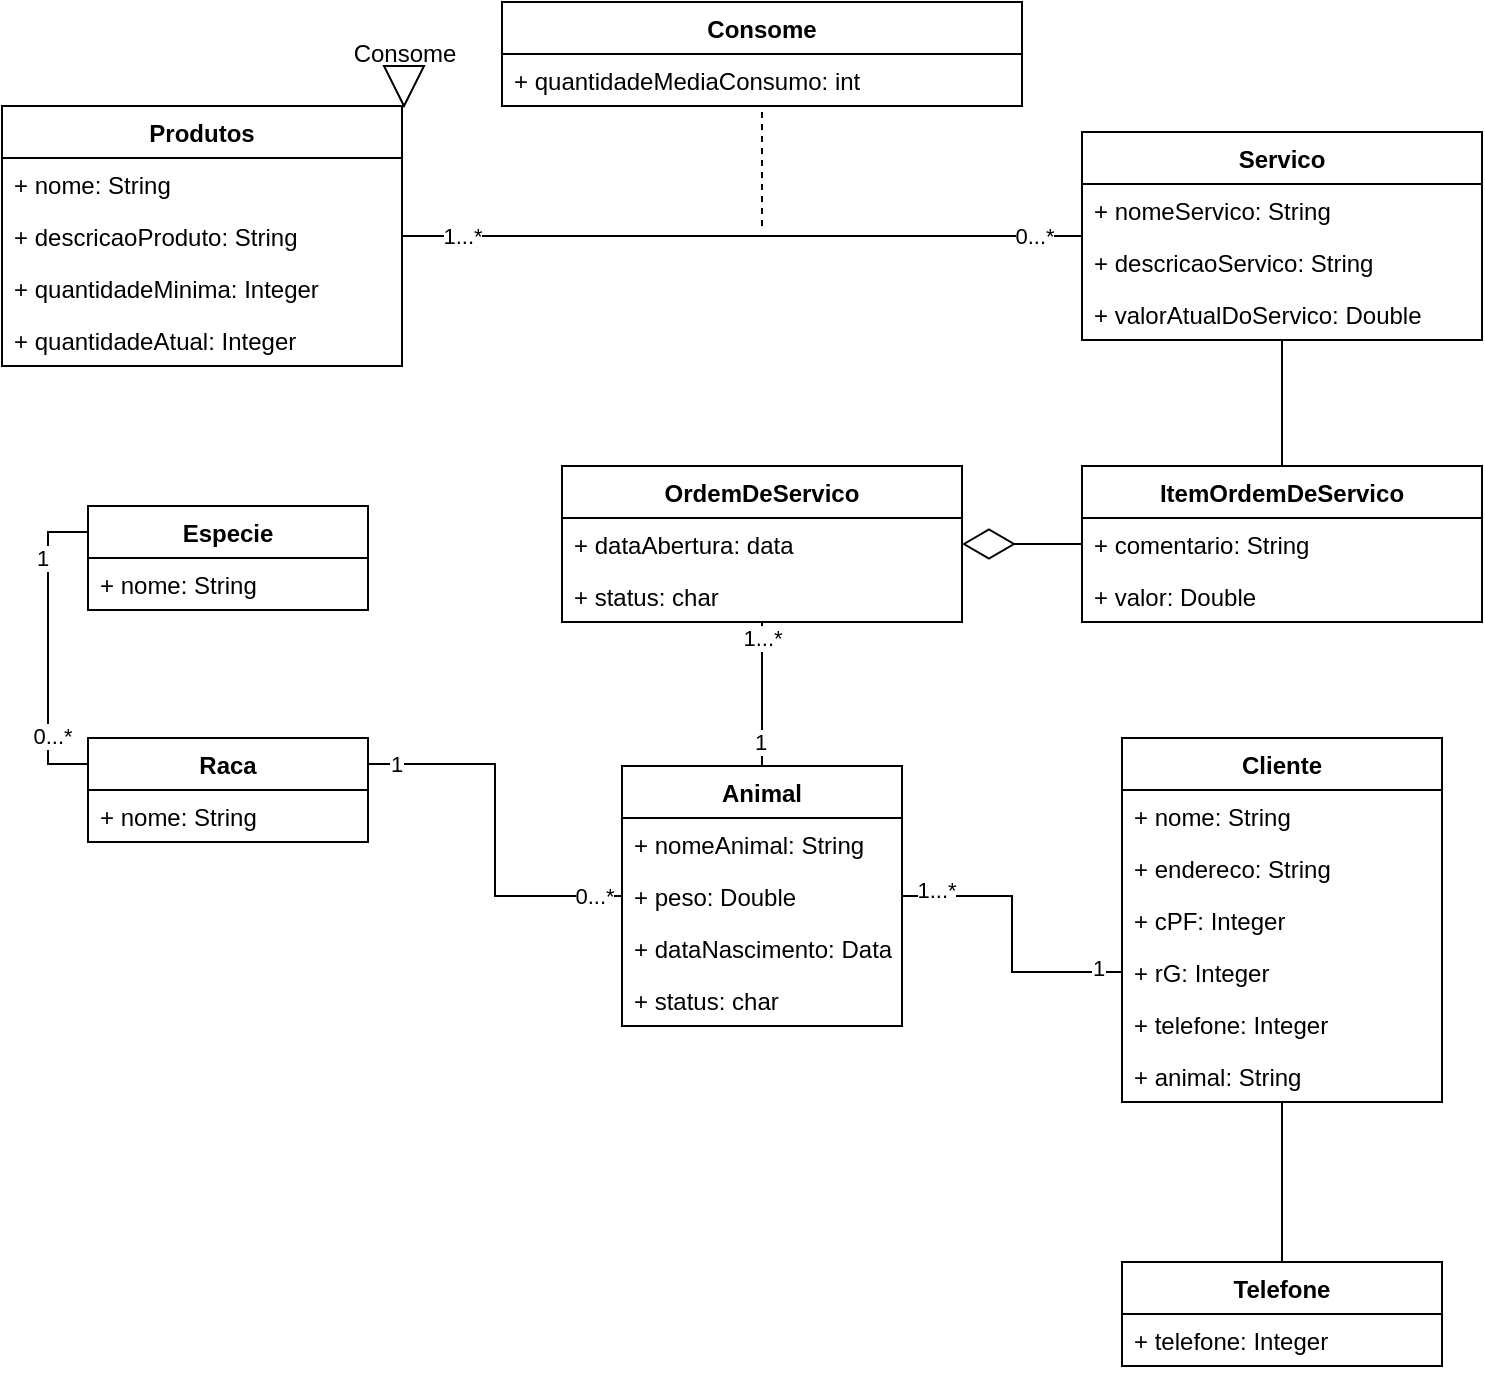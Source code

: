 <mxfile version="20.0.1" type="github">
  <diagram id="C5RBs43oDa-KdzZeNtuy" name="Page-1">
    <mxGraphModel dx="1102" dy="616" grid="1" gridSize="10" guides="1" tooltips="1" connect="1" arrows="1" fold="1" page="1" pageScale="1" pageWidth="827" pageHeight="1169" math="0" shadow="0">
      <root>
        <mxCell id="WIyWlLk6GJQsqaUBKTNV-0" />
        <mxCell id="WIyWlLk6GJQsqaUBKTNV-1" parent="WIyWlLk6GJQsqaUBKTNV-0" />
        <mxCell id="hiW_WmFTHacTxOfGyUqn-73" value="" style="edgeStyle=orthogonalEdgeStyle;rounded=0;orthogonalLoop=1;jettySize=auto;html=1;endArrow=none;endFill=0;" edge="1" parent="WIyWlLk6GJQsqaUBKTNV-1" source="-WMAqUKvxuHPdEfeoXhE-0" target="hiW_WmFTHacTxOfGyUqn-66">
          <mxGeometry relative="1" as="geometry" />
        </mxCell>
        <mxCell id="-WMAqUKvxuHPdEfeoXhE-0" value="Cliente" style="swimlane;fontStyle=1;childLayout=stackLayout;horizontal=1;startSize=26;fillColor=none;horizontalStack=0;resizeParent=1;resizeParentMax=0;resizeLast=0;collapsible=1;marginBottom=0;rounded=0;" parent="WIyWlLk6GJQsqaUBKTNV-1" vertex="1">
          <mxGeometry x="620" y="408" width="160" height="182" as="geometry" />
        </mxCell>
        <mxCell id="-WMAqUKvxuHPdEfeoXhE-1" value="+ nome: String&#xa;" style="text;strokeColor=none;fillColor=none;align=left;verticalAlign=top;spacingLeft=4;spacingRight=4;overflow=hidden;rotatable=0;points=[[0,0.5],[1,0.5]];portConstraint=eastwest;rounded=0;" parent="-WMAqUKvxuHPdEfeoXhE-0" vertex="1">
          <mxGeometry y="26" width="160" height="26" as="geometry" />
        </mxCell>
        <mxCell id="-WMAqUKvxuHPdEfeoXhE-2" value="+ endereco: String" style="text;strokeColor=none;fillColor=none;align=left;verticalAlign=top;spacingLeft=4;spacingRight=4;overflow=hidden;rotatable=0;points=[[0,0.5],[1,0.5]];portConstraint=eastwest;rounded=0;" parent="-WMAqUKvxuHPdEfeoXhE-0" vertex="1">
          <mxGeometry y="52" width="160" height="26" as="geometry" />
        </mxCell>
        <mxCell id="-WMAqUKvxuHPdEfeoXhE-4" value="+ cPF: Integer" style="text;strokeColor=none;fillColor=none;align=left;verticalAlign=top;spacingLeft=4;spacingRight=4;overflow=hidden;rotatable=0;points=[[0,0.5],[1,0.5]];portConstraint=eastwest;rounded=0;" parent="-WMAqUKvxuHPdEfeoXhE-0" vertex="1">
          <mxGeometry y="78" width="160" height="26" as="geometry" />
        </mxCell>
        <mxCell id="-WMAqUKvxuHPdEfeoXhE-8" value="+ rG: Integer" style="text;strokeColor=none;fillColor=none;align=left;verticalAlign=top;spacingLeft=4;spacingRight=4;overflow=hidden;rotatable=0;points=[[0,0.5],[1,0.5]];portConstraint=eastwest;rounded=0;" parent="-WMAqUKvxuHPdEfeoXhE-0" vertex="1">
          <mxGeometry y="104" width="160" height="26" as="geometry" />
        </mxCell>
        <mxCell id="-WMAqUKvxuHPdEfeoXhE-6" value="+ telefone: Integer" style="text;strokeColor=none;fillColor=none;align=left;verticalAlign=top;spacingLeft=4;spacingRight=4;overflow=hidden;rotatable=0;points=[[0,0.5],[1,0.5]];portConstraint=eastwest;rounded=0;" parent="-WMAqUKvxuHPdEfeoXhE-0" vertex="1">
          <mxGeometry y="130" width="160" height="26" as="geometry" />
        </mxCell>
        <mxCell id="-WMAqUKvxuHPdEfeoXhE-5" value="+ animal: String" style="text;strokeColor=none;fillColor=none;align=left;verticalAlign=top;spacingLeft=4;spacingRight=4;overflow=hidden;rotatable=0;points=[[0,0.5],[1,0.5]];portConstraint=eastwest;rounded=0;" parent="-WMAqUKvxuHPdEfeoXhE-0" vertex="1">
          <mxGeometry y="156" width="160" height="26" as="geometry" />
        </mxCell>
        <mxCell id="-WMAqUKvxuHPdEfeoXhE-9" value="OrdemDeServico" style="swimlane;fontStyle=1;childLayout=stackLayout;horizontal=1;startSize=26;fillColor=none;horizontalStack=0;resizeParent=1;resizeParentMax=0;resizeLast=0;collapsible=1;marginBottom=0;rounded=0;" parent="WIyWlLk6GJQsqaUBKTNV-1" vertex="1">
          <mxGeometry x="340" y="272" width="200" height="78" as="geometry" />
        </mxCell>
        <mxCell id="-WMAqUKvxuHPdEfeoXhE-10" value="+ dataAbertura: data" style="text;strokeColor=none;fillColor=none;align=left;verticalAlign=top;spacingLeft=4;spacingRight=4;overflow=hidden;rotatable=0;points=[[0,0.5],[1,0.5]];portConstraint=eastwest;rounded=0;" parent="-WMAqUKvxuHPdEfeoXhE-9" vertex="1">
          <mxGeometry y="26" width="200" height="26" as="geometry" />
        </mxCell>
        <mxCell id="hiW_WmFTHacTxOfGyUqn-62" value="+ status: char" style="text;strokeColor=none;fillColor=none;align=left;verticalAlign=top;spacingLeft=4;spacingRight=4;overflow=hidden;rotatable=0;points=[[0,0.5],[1,0.5]];portConstraint=eastwest;" vertex="1" parent="-WMAqUKvxuHPdEfeoXhE-9">
          <mxGeometry y="52" width="200" height="26" as="geometry" />
        </mxCell>
        <mxCell id="aK-d2TUzTkQ9TdtU_zbg-77" value="" style="edgeStyle=orthogonalEdgeStyle;orthogonalLoop=1;jettySize=auto;html=1;endArrow=none;endFill=0;rounded=0;" parent="WIyWlLk6GJQsqaUBKTNV-1" source="aK-d2TUzTkQ9TdtU_zbg-36" target="aK-d2TUzTkQ9TdtU_zbg-73" edge="1">
          <mxGeometry relative="1" as="geometry" />
        </mxCell>
        <mxCell id="aK-d2TUzTkQ9TdtU_zbg-83" value="1...*" style="edgeLabel;html=1;align=center;verticalAlign=middle;resizable=0;points=[];rounded=0;" parent="aK-d2TUzTkQ9TdtU_zbg-77" vertex="1" connectable="0">
          <mxGeometry x="0.738" y="2" relative="1" as="geometry">
            <mxPoint x="-15" y="-2" as="offset" />
          </mxGeometry>
        </mxCell>
        <mxCell id="hiW_WmFTHacTxOfGyUqn-28" value="0...*" style="edgeLabel;html=1;align=center;verticalAlign=middle;resizable=0;points=[];rounded=0;" vertex="1" connectable="0" parent="aK-d2TUzTkQ9TdtU_zbg-77">
          <mxGeometry x="-0.859" relative="1" as="geometry">
            <mxPoint as="offset" />
          </mxGeometry>
        </mxCell>
        <mxCell id="hiW_WmFTHacTxOfGyUqn-38" value="" style="edgeStyle=orthogonalEdgeStyle;orthogonalLoop=1;jettySize=auto;html=1;endArrow=none;endFill=0;rounded=0;" edge="1" parent="WIyWlLk6GJQsqaUBKTNV-1" source="aK-d2TUzTkQ9TdtU_zbg-36" target="hiW_WmFTHacTxOfGyUqn-34">
          <mxGeometry relative="1" as="geometry" />
        </mxCell>
        <mxCell id="aK-d2TUzTkQ9TdtU_zbg-36" value="Servico" style="swimlane;fontStyle=1;childLayout=stackLayout;horizontal=1;startSize=26;fillColor=none;horizontalStack=0;resizeParent=1;resizeParentMax=0;resizeLast=0;collapsible=1;marginBottom=0;rounded=0;" parent="WIyWlLk6GJQsqaUBKTNV-1" vertex="1">
          <mxGeometry x="600" y="105" width="200" height="104" as="geometry" />
        </mxCell>
        <mxCell id="aK-d2TUzTkQ9TdtU_zbg-37" value="+ nomeServico: String" style="text;strokeColor=none;fillColor=none;align=left;verticalAlign=top;spacingLeft=4;spacingRight=4;overflow=hidden;rotatable=0;points=[[0,0.5],[1,0.5]];portConstraint=eastwest;rounded=0;" parent="aK-d2TUzTkQ9TdtU_zbg-36" vertex="1">
          <mxGeometry y="26" width="200" height="26" as="geometry" />
        </mxCell>
        <mxCell id="aK-d2TUzTkQ9TdtU_zbg-38" value="+ descricaoServico: String" style="text;strokeColor=none;fillColor=none;align=left;verticalAlign=top;spacingLeft=4;spacingRight=4;overflow=hidden;rotatable=0;points=[[0,0.5],[1,0.5]];portConstraint=eastwest;rounded=0;" parent="aK-d2TUzTkQ9TdtU_zbg-36" vertex="1">
          <mxGeometry y="52" width="200" height="26" as="geometry" />
        </mxCell>
        <mxCell id="aK-d2TUzTkQ9TdtU_zbg-39" value="+ valorAtualDoServico: Double" style="text;strokeColor=none;fillColor=none;align=left;verticalAlign=top;spacingLeft=4;spacingRight=4;overflow=hidden;rotatable=0;points=[[0,0.5],[1,0.5]];portConstraint=eastwest;rounded=0;" parent="aK-d2TUzTkQ9TdtU_zbg-36" vertex="1">
          <mxGeometry y="78" width="200" height="26" as="geometry" />
        </mxCell>
        <mxCell id="hiW_WmFTHacTxOfGyUqn-45" value="" style="edgeStyle=orthogonalEdgeStyle;rounded=0;orthogonalLoop=1;jettySize=auto;html=1;endArrow=none;endFill=0;entryX=0.515;entryY=1;entryDx=0;entryDy=0;entryPerimeter=0;" edge="1" parent="WIyWlLk6GJQsqaUBKTNV-1" source="aK-d2TUzTkQ9TdtU_zbg-52" target="hiW_WmFTHacTxOfGyUqn-62">
          <mxGeometry relative="1" as="geometry">
            <mxPoint x="440" y="382" as="targetPoint" />
            <Array as="points">
              <mxPoint x="440" y="350" />
            </Array>
          </mxGeometry>
        </mxCell>
        <mxCell id="hiW_WmFTHacTxOfGyUqn-47" value="1...*" style="edgeLabel;html=1;align=center;verticalAlign=middle;resizable=0;points=[];" vertex="1" connectable="0" parent="hiW_WmFTHacTxOfGyUqn-45">
          <mxGeometry x="0.228" relative="1" as="geometry">
            <mxPoint y="-18" as="offset" />
          </mxGeometry>
        </mxCell>
        <mxCell id="hiW_WmFTHacTxOfGyUqn-59" value="1" style="edgeLabel;html=1;align=center;verticalAlign=middle;resizable=0;points=[];" vertex="1" connectable="0" parent="hiW_WmFTHacTxOfGyUqn-45">
          <mxGeometry x="-0.683" y="1" relative="1" as="geometry">
            <mxPoint as="offset" />
          </mxGeometry>
        </mxCell>
        <mxCell id="aK-d2TUzTkQ9TdtU_zbg-52" value="Animal" style="swimlane;fontStyle=1;childLayout=stackLayout;horizontal=1;startSize=26;fillColor=none;horizontalStack=0;resizeParent=1;resizeParentMax=0;resizeLast=0;collapsible=1;marginBottom=0;rounded=0;" parent="WIyWlLk6GJQsqaUBKTNV-1" vertex="1">
          <mxGeometry x="370" y="422" width="140" height="130" as="geometry" />
        </mxCell>
        <mxCell id="aK-d2TUzTkQ9TdtU_zbg-53" value="+ nomeAnimal: String" style="text;strokeColor=none;fillColor=none;align=left;verticalAlign=top;spacingLeft=4;spacingRight=4;overflow=hidden;rotatable=0;points=[[0,0.5],[1,0.5]];portConstraint=eastwest;rounded=0;" parent="aK-d2TUzTkQ9TdtU_zbg-52" vertex="1">
          <mxGeometry y="26" width="140" height="26" as="geometry" />
        </mxCell>
        <mxCell id="aK-d2TUzTkQ9TdtU_zbg-57" value="+ peso: Double" style="text;strokeColor=none;fillColor=none;align=left;verticalAlign=top;spacingLeft=4;spacingRight=4;overflow=hidden;rotatable=0;points=[[0,0.5],[1,0.5]];portConstraint=eastwest;rounded=0;" parent="aK-d2TUzTkQ9TdtU_zbg-52" vertex="1">
          <mxGeometry y="52" width="140" height="26" as="geometry" />
        </mxCell>
        <mxCell id="aK-d2TUzTkQ9TdtU_zbg-55" value="+ dataNascimento: Data" style="text;strokeColor=none;fillColor=none;align=left;verticalAlign=top;spacingLeft=4;spacingRight=4;overflow=hidden;rotatable=0;points=[[0,0.5],[1,0.5]];portConstraint=eastwest;rounded=0;" parent="aK-d2TUzTkQ9TdtU_zbg-52" vertex="1">
          <mxGeometry y="78" width="140" height="26" as="geometry" />
        </mxCell>
        <mxCell id="hiW_WmFTHacTxOfGyUqn-14" value="+ status: char" style="text;strokeColor=none;fillColor=none;align=left;verticalAlign=top;spacingLeft=4;spacingRight=4;overflow=hidden;rotatable=0;points=[[0,0.5],[1,0.5]];portConstraint=eastwest;rounded=0;" vertex="1" parent="aK-d2TUzTkQ9TdtU_zbg-52">
          <mxGeometry y="104" width="140" height="26" as="geometry" />
        </mxCell>
        <mxCell id="aK-d2TUzTkQ9TdtU_zbg-73" value="Produtos" style="swimlane;fontStyle=1;childLayout=stackLayout;horizontal=1;startSize=26;fillColor=none;horizontalStack=0;resizeParent=1;resizeParentMax=0;resizeLast=0;collapsible=1;marginBottom=0;rounded=0;" parent="WIyWlLk6GJQsqaUBKTNV-1" vertex="1">
          <mxGeometry x="60" y="92" width="200" height="130" as="geometry" />
        </mxCell>
        <mxCell id="aK-d2TUzTkQ9TdtU_zbg-74" value="+ nome: String" style="text;strokeColor=none;fillColor=none;align=left;verticalAlign=top;spacingLeft=4;spacingRight=4;overflow=hidden;rotatable=0;points=[[0,0.5],[1,0.5]];portConstraint=eastwest;rounded=0;" parent="aK-d2TUzTkQ9TdtU_zbg-73" vertex="1">
          <mxGeometry y="26" width="200" height="26" as="geometry" />
        </mxCell>
        <mxCell id="aK-d2TUzTkQ9TdtU_zbg-75" value="+ descricaoProduto: String" style="text;strokeColor=none;fillColor=none;align=left;verticalAlign=top;spacingLeft=4;spacingRight=4;overflow=hidden;rotatable=0;points=[[0,0.5],[1,0.5]];portConstraint=eastwest;rounded=0;" parent="aK-d2TUzTkQ9TdtU_zbg-73" vertex="1">
          <mxGeometry y="52" width="200" height="26" as="geometry" />
        </mxCell>
        <mxCell id="aK-d2TUzTkQ9TdtU_zbg-76" value="+ quantidadeMinima: Integer" style="text;strokeColor=none;fillColor=none;align=left;verticalAlign=top;spacingLeft=4;spacingRight=4;overflow=hidden;rotatable=0;points=[[0,0.5],[1,0.5]];portConstraint=eastwest;rounded=0;" parent="aK-d2TUzTkQ9TdtU_zbg-73" vertex="1">
          <mxGeometry y="78" width="200" height="26" as="geometry" />
        </mxCell>
        <mxCell id="aK-d2TUzTkQ9TdtU_zbg-84" value="+ quantidadeAtual: Integer" style="text;strokeColor=none;fillColor=none;align=left;verticalAlign=top;spacingLeft=4;spacingRight=4;overflow=hidden;rotatable=0;points=[[0,0.5],[1,0.5]];portConstraint=eastwest;rounded=0;" parent="aK-d2TUzTkQ9TdtU_zbg-73" vertex="1">
          <mxGeometry y="104" width="200" height="26" as="geometry" />
        </mxCell>
        <mxCell id="hiW_WmFTHacTxOfGyUqn-0" value="Especie" style="swimlane;fontStyle=1;childLayout=stackLayout;horizontal=1;startSize=26;fillColor=none;horizontalStack=0;resizeParent=1;resizeParentMax=0;resizeLast=0;collapsible=1;marginBottom=0;rounded=0;" vertex="1" parent="WIyWlLk6GJQsqaUBKTNV-1">
          <mxGeometry x="103" y="292" width="140" height="52" as="geometry" />
        </mxCell>
        <mxCell id="hiW_WmFTHacTxOfGyUqn-2" value="+ nome: String" style="text;strokeColor=none;fillColor=none;align=left;verticalAlign=top;spacingLeft=4;spacingRight=4;overflow=hidden;rotatable=0;points=[[0,0.5],[1,0.5]];portConstraint=eastwest;rounded=0;" vertex="1" parent="hiW_WmFTHacTxOfGyUqn-0">
          <mxGeometry y="26" width="140" height="26" as="geometry" />
        </mxCell>
        <mxCell id="hiW_WmFTHacTxOfGyUqn-56" style="edgeStyle=orthogonalEdgeStyle;rounded=0;orthogonalLoop=1;jettySize=auto;html=1;exitX=0;exitY=0.25;exitDx=0;exitDy=0;entryX=0;entryY=0.25;entryDx=0;entryDy=0;endArrow=none;endFill=0;" edge="1" parent="WIyWlLk6GJQsqaUBKTNV-1" source="hiW_WmFTHacTxOfGyUqn-7" target="hiW_WmFTHacTxOfGyUqn-0">
          <mxGeometry relative="1" as="geometry" />
        </mxCell>
        <mxCell id="hiW_WmFTHacTxOfGyUqn-57" value="1" style="edgeLabel;html=1;align=center;verticalAlign=middle;resizable=0;points=[];" vertex="1" connectable="0" parent="hiW_WmFTHacTxOfGyUqn-56">
          <mxGeometry x="0.577" y="3" relative="1" as="geometry">
            <mxPoint as="offset" />
          </mxGeometry>
        </mxCell>
        <mxCell id="hiW_WmFTHacTxOfGyUqn-58" value="0...*" style="edgeLabel;html=1;align=center;verticalAlign=middle;resizable=0;points=[];" vertex="1" connectable="0" parent="hiW_WmFTHacTxOfGyUqn-56">
          <mxGeometry x="-0.564" y="-2" relative="1" as="geometry">
            <mxPoint as="offset" />
          </mxGeometry>
        </mxCell>
        <mxCell id="hiW_WmFTHacTxOfGyUqn-7" value="Raca" style="swimlane;fontStyle=1;childLayout=stackLayout;horizontal=1;startSize=26;fillColor=none;horizontalStack=0;resizeParent=1;resizeParentMax=0;resizeLast=0;collapsible=1;marginBottom=0;rounded=0;" vertex="1" parent="WIyWlLk6GJQsqaUBKTNV-1">
          <mxGeometry x="103" y="408" width="140" height="52" as="geometry" />
        </mxCell>
        <mxCell id="hiW_WmFTHacTxOfGyUqn-8" value="+ nome: String" style="text;strokeColor=none;fillColor=none;align=left;verticalAlign=top;spacingLeft=4;spacingRight=4;overflow=hidden;rotatable=0;points=[[0,0.5],[1,0.5]];portConstraint=eastwest;rounded=0;" vertex="1" parent="hiW_WmFTHacTxOfGyUqn-7">
          <mxGeometry y="26" width="140" height="26" as="geometry" />
        </mxCell>
        <mxCell id="hiW_WmFTHacTxOfGyUqn-22" value="" style="endArrow=none;dashed=1;endFill=0;endSize=12;html=1;rounded=0;" edge="1" parent="WIyWlLk6GJQsqaUBKTNV-1">
          <mxGeometry width="160" relative="1" as="geometry">
            <mxPoint x="440" y="152" as="sourcePoint" />
            <mxPoint x="440" y="92" as="targetPoint" />
          </mxGeometry>
        </mxCell>
        <mxCell id="hiW_WmFTHacTxOfGyUqn-24" value="Consome" style="swimlane;fontStyle=1;childLayout=stackLayout;horizontal=1;startSize=26;fillColor=none;horizontalStack=0;resizeParent=1;resizeParentMax=0;resizeLast=0;collapsible=1;marginBottom=0;rounded=0;" vertex="1" parent="WIyWlLk6GJQsqaUBKTNV-1">
          <mxGeometry x="310" y="40" width="260" height="52" as="geometry" />
        </mxCell>
        <mxCell id="hiW_WmFTHacTxOfGyUqn-25" value="+ quantidadeMediaConsumo: int" style="text;strokeColor=none;fillColor=none;align=left;verticalAlign=top;spacingLeft=4;spacingRight=4;overflow=hidden;rotatable=0;points=[[0,0.5],[1,0.5]];portConstraint=eastwest;rounded=0;" vertex="1" parent="hiW_WmFTHacTxOfGyUqn-24">
          <mxGeometry y="26" width="260" height="26" as="geometry" />
        </mxCell>
        <mxCell id="hiW_WmFTHacTxOfGyUqn-29" value="" style="triangle;whiteSpace=wrap;html=1;rotation=90;rounded=0;" vertex="1" parent="WIyWlLk6GJQsqaUBKTNV-1">
          <mxGeometry x="251" y="72" width="20" height="20" as="geometry" />
        </mxCell>
        <mxCell id="hiW_WmFTHacTxOfGyUqn-31" value="Consome" style="text;html=1;align=center;verticalAlign=middle;resizable=0;points=[];autosize=1;strokeColor=none;fillColor=none;rounded=0;" vertex="1" parent="WIyWlLk6GJQsqaUBKTNV-1">
          <mxGeometry x="226" y="56" width="70" height="20" as="geometry" />
        </mxCell>
        <mxCell id="hiW_WmFTHacTxOfGyUqn-34" value="ItemOrdemDeServico" style="swimlane;fontStyle=1;childLayout=stackLayout;horizontal=1;startSize=26;fillColor=none;horizontalStack=0;resizeParent=1;resizeParentMax=0;resizeLast=0;collapsible=1;marginBottom=0;rounded=0;" vertex="1" parent="WIyWlLk6GJQsqaUBKTNV-1">
          <mxGeometry x="600" y="272" width="200" height="78" as="geometry" />
        </mxCell>
        <mxCell id="hiW_WmFTHacTxOfGyUqn-35" value="+ comentario: String" style="text;strokeColor=none;fillColor=none;align=left;verticalAlign=top;spacingLeft=4;spacingRight=4;overflow=hidden;rotatable=0;points=[[0,0.5],[1,0.5]];portConstraint=eastwest;rounded=0;" vertex="1" parent="hiW_WmFTHacTxOfGyUqn-34">
          <mxGeometry y="26" width="200" height="26" as="geometry" />
        </mxCell>
        <mxCell id="hiW_WmFTHacTxOfGyUqn-37" value="+ valor: Double" style="text;strokeColor=none;fillColor=none;align=left;verticalAlign=top;spacingLeft=4;spacingRight=4;overflow=hidden;rotatable=0;points=[[0,0.5],[1,0.5]];portConstraint=eastwest;rounded=0;" vertex="1" parent="hiW_WmFTHacTxOfGyUqn-34">
          <mxGeometry y="52" width="200" height="26" as="geometry" />
        </mxCell>
        <mxCell id="hiW_WmFTHacTxOfGyUqn-44" value="" style="endArrow=diamondThin;endFill=0;endSize=24;html=1;exitX=0;exitY=0.5;exitDx=0;exitDy=0;rounded=0;entryX=1;entryY=0.5;entryDx=0;entryDy=0;" edge="1" parent="WIyWlLk6GJQsqaUBKTNV-1" source="hiW_WmFTHacTxOfGyUqn-35">
          <mxGeometry width="160" relative="1" as="geometry">
            <mxPoint x="580" y="262" as="sourcePoint" />
            <mxPoint x="540" y="311" as="targetPoint" />
            <Array as="points" />
          </mxGeometry>
        </mxCell>
        <mxCell id="hiW_WmFTHacTxOfGyUqn-55" style="edgeStyle=orthogonalEdgeStyle;rounded=0;orthogonalLoop=1;jettySize=auto;html=1;exitX=0;exitY=0.5;exitDx=0;exitDy=0;entryX=1;entryY=0.25;entryDx=0;entryDy=0;endArrow=none;endFill=0;" edge="1" parent="WIyWlLk6GJQsqaUBKTNV-1" source="aK-d2TUzTkQ9TdtU_zbg-57" target="hiW_WmFTHacTxOfGyUqn-7">
          <mxGeometry relative="1" as="geometry" />
        </mxCell>
        <mxCell id="hiW_WmFTHacTxOfGyUqn-60" value="0...*" style="edgeLabel;html=1;align=center;verticalAlign=middle;resizable=0;points=[];" vertex="1" connectable="0" parent="hiW_WmFTHacTxOfGyUqn-55">
          <mxGeometry x="-0.855" relative="1" as="geometry">
            <mxPoint as="offset" />
          </mxGeometry>
        </mxCell>
        <mxCell id="hiW_WmFTHacTxOfGyUqn-61" value="1" style="edgeLabel;html=1;align=center;verticalAlign=middle;resizable=0;points=[];" vertex="1" connectable="0" parent="hiW_WmFTHacTxOfGyUqn-55">
          <mxGeometry x="0.855" relative="1" as="geometry">
            <mxPoint as="offset" />
          </mxGeometry>
        </mxCell>
        <mxCell id="hiW_WmFTHacTxOfGyUqn-63" value="" style="edgeStyle=orthogonalEdgeStyle;rounded=0;orthogonalLoop=1;jettySize=auto;html=1;endArrow=none;endFill=0;" edge="1" parent="WIyWlLk6GJQsqaUBKTNV-1" source="aK-d2TUzTkQ9TdtU_zbg-57" target="-WMAqUKvxuHPdEfeoXhE-8">
          <mxGeometry relative="1" as="geometry" />
        </mxCell>
        <mxCell id="hiW_WmFTHacTxOfGyUqn-64" value="1" style="edgeLabel;html=1;align=center;verticalAlign=middle;resizable=0;points=[];" vertex="1" connectable="0" parent="hiW_WmFTHacTxOfGyUqn-63">
          <mxGeometry x="0.838" y="2" relative="1" as="geometry">
            <mxPoint as="offset" />
          </mxGeometry>
        </mxCell>
        <mxCell id="hiW_WmFTHacTxOfGyUqn-65" value="1...*" style="edgeLabel;html=1;align=center;verticalAlign=middle;resizable=0;points=[];" vertex="1" connectable="0" parent="hiW_WmFTHacTxOfGyUqn-63">
          <mxGeometry x="-0.77" y="3" relative="1" as="geometry">
            <mxPoint as="offset" />
          </mxGeometry>
        </mxCell>
        <mxCell id="hiW_WmFTHacTxOfGyUqn-66" value="Telefone" style="swimlane;fontStyle=1;childLayout=stackLayout;horizontal=1;startSize=26;fillColor=none;horizontalStack=0;resizeParent=1;resizeParentMax=0;resizeLast=0;collapsible=1;marginBottom=0;rounded=0;" vertex="1" parent="WIyWlLk6GJQsqaUBKTNV-1">
          <mxGeometry x="620" y="670" width="160" height="52" as="geometry" />
        </mxCell>
        <mxCell id="hiW_WmFTHacTxOfGyUqn-71" value="+ telefone: Integer" style="text;strokeColor=none;fillColor=none;align=left;verticalAlign=top;spacingLeft=4;spacingRight=4;overflow=hidden;rotatable=0;points=[[0,0.5],[1,0.5]];portConstraint=eastwest;rounded=0;" vertex="1" parent="hiW_WmFTHacTxOfGyUqn-66">
          <mxGeometry y="26" width="160" height="26" as="geometry" />
        </mxCell>
      </root>
    </mxGraphModel>
  </diagram>
</mxfile>
